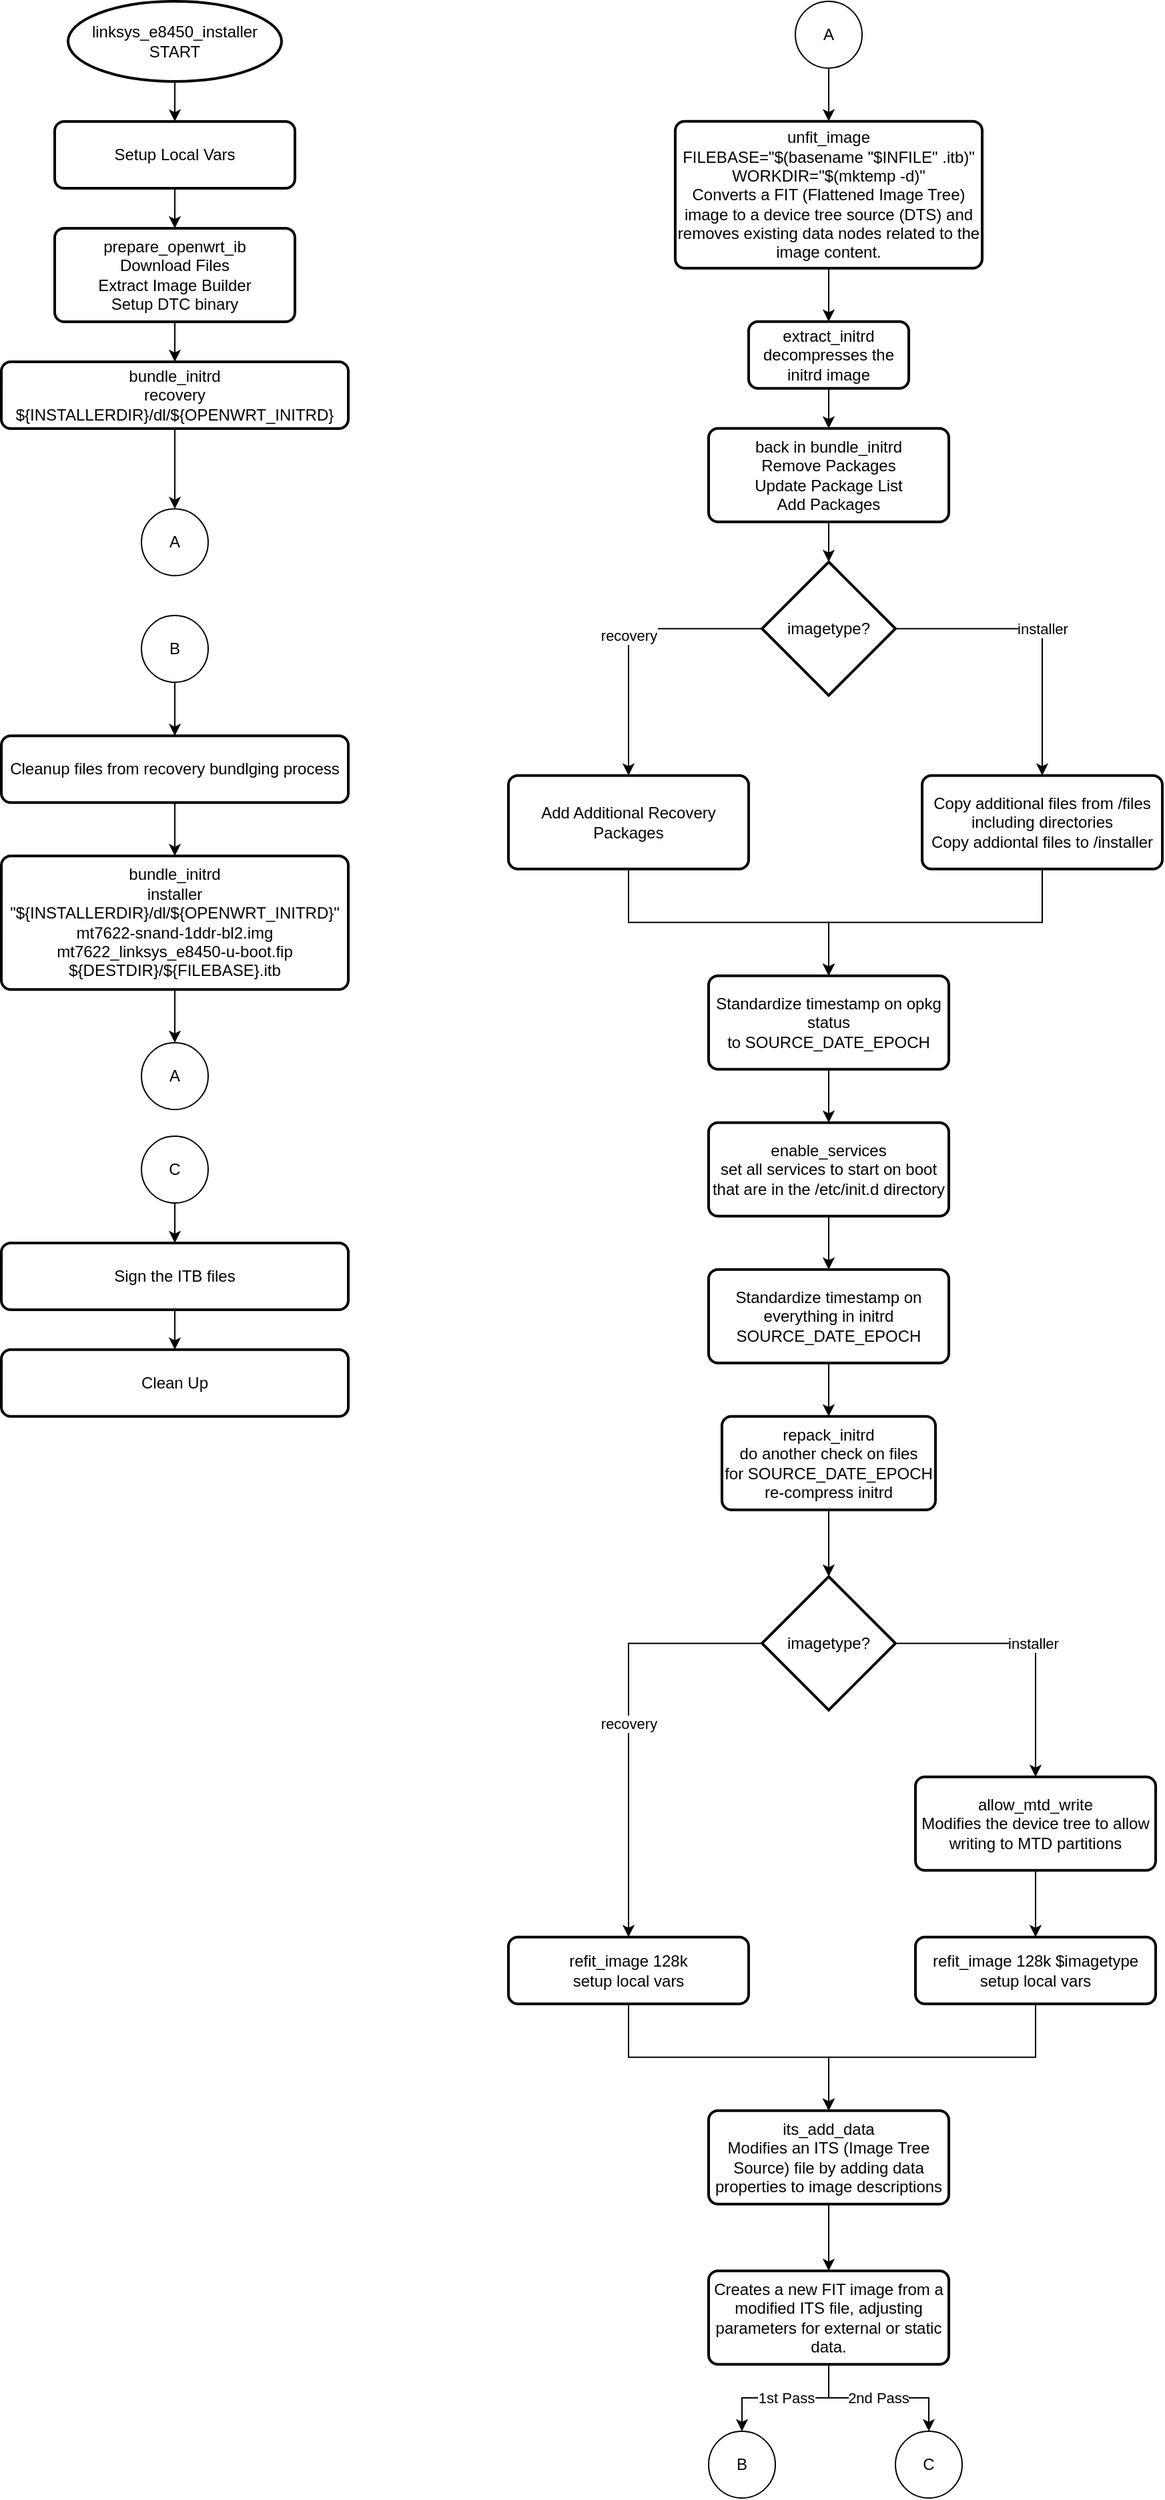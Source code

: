 <mxfile version="22.0.8" type="github">
  <diagram name="Page-1" id="74e2e168-ea6b-b213-b513-2b3c1d86103e">
    <mxGraphModel dx="1810" dy="395" grid="1" gridSize="10" guides="1" tooltips="1" connect="1" arrows="1" fold="1" page="1" pageScale="1" pageWidth="1100" pageHeight="850" background="none" math="0" shadow="0">
      <root>
        <mxCell id="0" />
        <mxCell id="1" parent="0" />
        <mxCell id="E1_FhYV8x5bMA8bJBCid-72" style="edgeStyle=orthogonalEdgeStyle;rounded=0;orthogonalLoop=1;jettySize=auto;html=1;entryX=0.5;entryY=0;entryDx=0;entryDy=0;" parent="1" source="E1_FhYV8x5bMA8bJBCid-14" target="E1_FhYV8x5bMA8bJBCid-15" edge="1">
          <mxGeometry relative="1" as="geometry" />
        </mxCell>
        <mxCell id="E1_FhYV8x5bMA8bJBCid-14" value="linksys_e8450_installer&lt;br&gt;START" style="strokeWidth=2;html=1;shape=mxgraph.flowchart.start_1;whiteSpace=wrap;" parent="1" vertex="1">
          <mxGeometry x="-940" y="400" width="160" height="60" as="geometry" />
        </mxCell>
        <mxCell id="E1_FhYV8x5bMA8bJBCid-73" style="edgeStyle=orthogonalEdgeStyle;rounded=0;orthogonalLoop=1;jettySize=auto;html=1;" parent="1" source="E1_FhYV8x5bMA8bJBCid-15" target="E1_FhYV8x5bMA8bJBCid-16" edge="1">
          <mxGeometry relative="1" as="geometry" />
        </mxCell>
        <mxCell id="E1_FhYV8x5bMA8bJBCid-15" value="Setup Local Vars" style="rounded=1;whiteSpace=wrap;html=1;absoluteArcSize=1;arcSize=14;strokeWidth=2;" parent="1" vertex="1">
          <mxGeometry x="-950" y="490" width="180" height="50" as="geometry" />
        </mxCell>
        <mxCell id="E1_FhYV8x5bMA8bJBCid-75" style="edgeStyle=orthogonalEdgeStyle;rounded=0;orthogonalLoop=1;jettySize=auto;html=1;entryX=0.5;entryY=0;entryDx=0;entryDy=0;" parent="1" source="E1_FhYV8x5bMA8bJBCid-16" target="E1_FhYV8x5bMA8bJBCid-17" edge="1">
          <mxGeometry relative="1" as="geometry" />
        </mxCell>
        <mxCell id="E1_FhYV8x5bMA8bJBCid-16" value="prepare_openwrt_ib&lt;br&gt;Download Files&lt;br&gt;Extract Image Builder&lt;br&gt;Setup DTC binary" style="rounded=1;whiteSpace=wrap;html=1;absoluteArcSize=1;arcSize=14;strokeWidth=2;" parent="1" vertex="1">
          <mxGeometry x="-950" y="570" width="180" height="70" as="geometry" />
        </mxCell>
        <mxCell id="-jKoFl23DrQn0BjI9gvW-2" style="edgeStyle=orthogonalEdgeStyle;rounded=0;orthogonalLoop=1;jettySize=auto;html=1;entryX=0.5;entryY=0;entryDx=0;entryDy=0;" edge="1" parent="1" source="E1_FhYV8x5bMA8bJBCid-17" target="-jKoFl23DrQn0BjI9gvW-1">
          <mxGeometry relative="1" as="geometry" />
        </mxCell>
        <mxCell id="E1_FhYV8x5bMA8bJBCid-17" value="bundle_initrd&lt;br&gt;recovery&lt;br&gt;${INSTALLERDIR}/dl/${OPENWRT_INITRD}" style="rounded=1;whiteSpace=wrap;html=1;absoluteArcSize=1;arcSize=14;strokeWidth=2;" parent="1" vertex="1">
          <mxGeometry x="-990" y="670" width="260" height="50" as="geometry" />
        </mxCell>
        <mxCell id="E1_FhYV8x5bMA8bJBCid-53" style="edgeStyle=orthogonalEdgeStyle;rounded=0;orthogonalLoop=1;jettySize=auto;html=1;" parent="1" source="E1_FhYV8x5bMA8bJBCid-35" target="E1_FhYV8x5bMA8bJBCid-36" edge="1">
          <mxGeometry relative="1" as="geometry" />
        </mxCell>
        <mxCell id="E1_FhYV8x5bMA8bJBCid-35" value="extract_initrd&lt;br&gt;decompresses the initrd image" style="rounded=1;whiteSpace=wrap;html=1;absoluteArcSize=1;arcSize=14;strokeWidth=2;" parent="1" vertex="1">
          <mxGeometry x="-430" y="639.86" width="120" height="50" as="geometry" />
        </mxCell>
        <mxCell id="E1_FhYV8x5bMA8bJBCid-54" style="edgeStyle=orthogonalEdgeStyle;rounded=0;orthogonalLoop=1;jettySize=auto;html=1;entryX=0.5;entryY=0;entryDx=0;entryDy=0;entryPerimeter=0;" parent="1" source="E1_FhYV8x5bMA8bJBCid-36" target="E1_FhYV8x5bMA8bJBCid-39" edge="1">
          <mxGeometry relative="1" as="geometry" />
        </mxCell>
        <mxCell id="E1_FhYV8x5bMA8bJBCid-36" value="back in bundle_initrd&lt;br&gt;Remove Packages&lt;br&gt;Update Package List&lt;br&gt;Add Packages" style="rounded=1;whiteSpace=wrap;html=1;absoluteArcSize=1;arcSize=14;strokeWidth=2;" parent="1" vertex="1">
          <mxGeometry x="-460" y="719.86" width="180" height="70" as="geometry" />
        </mxCell>
        <mxCell id="E1_FhYV8x5bMA8bJBCid-37" value="recovery" style="edgeStyle=orthogonalEdgeStyle;rounded=0;orthogonalLoop=1;jettySize=auto;html=1;" parent="1" source="E1_FhYV8x5bMA8bJBCid-39" target="E1_FhYV8x5bMA8bJBCid-40" edge="1">
          <mxGeometry relative="1" as="geometry" />
        </mxCell>
        <mxCell id="E1_FhYV8x5bMA8bJBCid-38" value="installer" style="edgeStyle=orthogonalEdgeStyle;rounded=0;orthogonalLoop=1;jettySize=auto;html=1;" parent="1" source="E1_FhYV8x5bMA8bJBCid-39" target="E1_FhYV8x5bMA8bJBCid-41" edge="1">
          <mxGeometry relative="1" as="geometry" />
        </mxCell>
        <mxCell id="E1_FhYV8x5bMA8bJBCid-39" value="imagetype?" style="strokeWidth=2;html=1;shape=mxgraph.flowchart.decision;whiteSpace=wrap;" parent="1" vertex="1">
          <mxGeometry x="-420" y="819.86" width="100" height="100" as="geometry" />
        </mxCell>
        <mxCell id="E1_FhYV8x5bMA8bJBCid-56" style="edgeStyle=orthogonalEdgeStyle;rounded=0;orthogonalLoop=1;jettySize=auto;html=1;" parent="1" source="E1_FhYV8x5bMA8bJBCid-40" target="E1_FhYV8x5bMA8bJBCid-42" edge="1">
          <mxGeometry relative="1" as="geometry" />
        </mxCell>
        <mxCell id="E1_FhYV8x5bMA8bJBCid-40" value="Add Additional Recovery Packages" style="rounded=1;whiteSpace=wrap;html=1;absoluteArcSize=1;arcSize=14;strokeWidth=2;" parent="1" vertex="1">
          <mxGeometry x="-610" y="979.86" width="180" height="70" as="geometry" />
        </mxCell>
        <mxCell id="E1_FhYV8x5bMA8bJBCid-55" style="edgeStyle=orthogonalEdgeStyle;rounded=0;orthogonalLoop=1;jettySize=auto;html=1;" parent="1" source="E1_FhYV8x5bMA8bJBCid-41" target="E1_FhYV8x5bMA8bJBCid-42" edge="1">
          <mxGeometry relative="1" as="geometry" />
        </mxCell>
        <mxCell id="E1_FhYV8x5bMA8bJBCid-41" value="Copy additional files from /files including directories&lt;br&gt;Copy addiontal files to /installer" style="rounded=1;whiteSpace=wrap;html=1;absoluteArcSize=1;arcSize=14;strokeWidth=2;" parent="1" vertex="1">
          <mxGeometry x="-300" y="979.86" width="180" height="70" as="geometry" />
        </mxCell>
        <mxCell id="E1_FhYV8x5bMA8bJBCid-57" style="edgeStyle=orthogonalEdgeStyle;rounded=0;orthogonalLoop=1;jettySize=auto;html=1;entryX=0.5;entryY=0;entryDx=0;entryDy=0;" parent="1" source="E1_FhYV8x5bMA8bJBCid-42" target="E1_FhYV8x5bMA8bJBCid-43" edge="1">
          <mxGeometry relative="1" as="geometry" />
        </mxCell>
        <mxCell id="E1_FhYV8x5bMA8bJBCid-42" value="Standardize timestamp on opkg status to&amp;nbsp;SOURCE_DATE_EPOCH" style="rounded=1;whiteSpace=wrap;html=1;absoluteArcSize=1;arcSize=14;strokeWidth=2;" parent="1" vertex="1">
          <mxGeometry x="-460" y="1129.86" width="180" height="70" as="geometry" />
        </mxCell>
        <mxCell id="E1_FhYV8x5bMA8bJBCid-58" style="edgeStyle=orthogonalEdgeStyle;rounded=0;orthogonalLoop=1;jettySize=auto;html=1;entryX=0.5;entryY=0;entryDx=0;entryDy=0;" parent="1" source="E1_FhYV8x5bMA8bJBCid-43" target="E1_FhYV8x5bMA8bJBCid-44" edge="1">
          <mxGeometry relative="1" as="geometry" />
        </mxCell>
        <mxCell id="E1_FhYV8x5bMA8bJBCid-43" value="enable_services&lt;br&gt;set all services to start on boot that are in the /etc/init.d directory" style="rounded=1;whiteSpace=wrap;html=1;absoluteArcSize=1;arcSize=14;strokeWidth=2;" parent="1" vertex="1">
          <mxGeometry x="-460" y="1239.86" width="180" height="70" as="geometry" />
        </mxCell>
        <mxCell id="E1_FhYV8x5bMA8bJBCid-59" style="edgeStyle=orthogonalEdgeStyle;rounded=0;orthogonalLoop=1;jettySize=auto;html=1;entryX=0.5;entryY=0;entryDx=0;entryDy=0;" parent="1" source="E1_FhYV8x5bMA8bJBCid-44" target="E1_FhYV8x5bMA8bJBCid-45" edge="1">
          <mxGeometry relative="1" as="geometry" />
        </mxCell>
        <mxCell id="E1_FhYV8x5bMA8bJBCid-44" value="Standardize timestamp on everything in initrd&lt;br&gt;SOURCE_DATE_EPOCH" style="rounded=1;whiteSpace=wrap;html=1;absoluteArcSize=1;arcSize=14;strokeWidth=2;" parent="1" vertex="1">
          <mxGeometry x="-460" y="1349.86" width="180" height="70" as="geometry" />
        </mxCell>
        <mxCell id="E1_FhYV8x5bMA8bJBCid-60" style="edgeStyle=orthogonalEdgeStyle;rounded=0;orthogonalLoop=1;jettySize=auto;html=1;entryX=0.5;entryY=0;entryDx=0;entryDy=0;entryPerimeter=0;" parent="1" source="E1_FhYV8x5bMA8bJBCid-45" target="E1_FhYV8x5bMA8bJBCid-48" edge="1">
          <mxGeometry relative="1" as="geometry" />
        </mxCell>
        <mxCell id="E1_FhYV8x5bMA8bJBCid-45" value="repack_initrd&lt;br&gt;do another check on files for&amp;nbsp;SOURCE_DATE_EPOCH&lt;br&gt;re-compress initrd" style="rounded=1;whiteSpace=wrap;html=1;absoluteArcSize=1;arcSize=14;strokeWidth=2;" parent="1" vertex="1">
          <mxGeometry x="-450" y="1459.86" width="160" height="70" as="geometry" />
        </mxCell>
        <mxCell id="E1_FhYV8x5bMA8bJBCid-46" value="recovery" style="edgeStyle=orthogonalEdgeStyle;rounded=0;orthogonalLoop=1;jettySize=auto;html=1;entryX=0.5;entryY=0;entryDx=0;entryDy=0;" parent="1" source="E1_FhYV8x5bMA8bJBCid-48" target="E1_FhYV8x5bMA8bJBCid-49" edge="1">
          <mxGeometry relative="1" as="geometry" />
        </mxCell>
        <mxCell id="E1_FhYV8x5bMA8bJBCid-47" value="installer" style="edgeStyle=orthogonalEdgeStyle;rounded=0;orthogonalLoop=1;jettySize=auto;html=1;entryX=0.5;entryY=0;entryDx=0;entryDy=0;" parent="1" source="E1_FhYV8x5bMA8bJBCid-48" target="E1_FhYV8x5bMA8bJBCid-50" edge="1">
          <mxGeometry relative="1" as="geometry" />
        </mxCell>
        <mxCell id="E1_FhYV8x5bMA8bJBCid-48" value="imagetype?" style="strokeWidth=2;html=1;shape=mxgraph.flowchart.decision;whiteSpace=wrap;" parent="1" vertex="1">
          <mxGeometry x="-420" y="1579.86" width="100" height="100" as="geometry" />
        </mxCell>
        <mxCell id="E1_FhYV8x5bMA8bJBCid-64" style="edgeStyle=orthogonalEdgeStyle;rounded=0;orthogonalLoop=1;jettySize=auto;html=1;entryX=0.5;entryY=0;entryDx=0;entryDy=0;" parent="1" source="E1_FhYV8x5bMA8bJBCid-49" target="E1_FhYV8x5bMA8bJBCid-62" edge="1">
          <mxGeometry relative="1" as="geometry" />
        </mxCell>
        <mxCell id="E1_FhYV8x5bMA8bJBCid-49" value="refit_image 128k&lt;br&gt;setup local vars" style="rounded=1;whiteSpace=wrap;html=1;absoluteArcSize=1;arcSize=14;strokeWidth=2;" parent="1" vertex="1">
          <mxGeometry x="-610" y="1849.86" width="180" height="50" as="geometry" />
        </mxCell>
        <mxCell id="E1_FhYV8x5bMA8bJBCid-61" style="edgeStyle=orthogonalEdgeStyle;rounded=0;orthogonalLoop=1;jettySize=auto;html=1;entryX=0.5;entryY=0;entryDx=0;entryDy=0;" parent="1" source="E1_FhYV8x5bMA8bJBCid-50" target="E1_FhYV8x5bMA8bJBCid-51" edge="1">
          <mxGeometry relative="1" as="geometry" />
        </mxCell>
        <mxCell id="E1_FhYV8x5bMA8bJBCid-50" value="allow_mtd_write&lt;br&gt;Modifies the device tree to allow writing to MTD partitions" style="rounded=1;whiteSpace=wrap;html=1;absoluteArcSize=1;arcSize=14;strokeWidth=2;" parent="1" vertex="1">
          <mxGeometry x="-305" y="1729.86" width="180" height="70" as="geometry" />
        </mxCell>
        <mxCell id="E1_FhYV8x5bMA8bJBCid-63" style="edgeStyle=orthogonalEdgeStyle;rounded=0;orthogonalLoop=1;jettySize=auto;html=1;entryX=0.5;entryY=0;entryDx=0;entryDy=0;" parent="1" source="E1_FhYV8x5bMA8bJBCid-51" target="E1_FhYV8x5bMA8bJBCid-62" edge="1">
          <mxGeometry relative="1" as="geometry" />
        </mxCell>
        <mxCell id="E1_FhYV8x5bMA8bJBCid-51" value="refit_image 128k $imagetype&lt;br&gt;setup local vars" style="rounded=1;whiteSpace=wrap;html=1;absoluteArcSize=1;arcSize=14;strokeWidth=2;" parent="1" vertex="1">
          <mxGeometry x="-305" y="1849.86" width="180" height="50" as="geometry" />
        </mxCell>
        <mxCell id="E1_FhYV8x5bMA8bJBCid-66" style="edgeStyle=orthogonalEdgeStyle;rounded=0;orthogonalLoop=1;jettySize=auto;html=1;entryX=0.5;entryY=0;entryDx=0;entryDy=0;" parent="1" source="E1_FhYV8x5bMA8bJBCid-62" target="E1_FhYV8x5bMA8bJBCid-65" edge="1">
          <mxGeometry relative="1" as="geometry" />
        </mxCell>
        <mxCell id="E1_FhYV8x5bMA8bJBCid-62" value="its_add_data&lt;br&gt;Modifies an ITS (Image Tree Source) file by adding data properties to image descriptions" style="rounded=1;whiteSpace=wrap;html=1;absoluteArcSize=1;arcSize=14;strokeWidth=2;" parent="1" vertex="1">
          <mxGeometry x="-460" y="1979.86" width="180" height="70" as="geometry" />
        </mxCell>
        <mxCell id="-jKoFl23DrQn0BjI9gvW-9" value="1st Pass" style="edgeStyle=orthogonalEdgeStyle;rounded=0;orthogonalLoop=1;jettySize=auto;html=1;entryX=0.5;entryY=0;entryDx=0;entryDy=0;" edge="1" parent="1" source="E1_FhYV8x5bMA8bJBCid-65" target="-jKoFl23DrQn0BjI9gvW-8">
          <mxGeometry relative="1" as="geometry" />
        </mxCell>
        <mxCell id="-jKoFl23DrQn0BjI9gvW-15" value="2nd Pass" style="edgeStyle=orthogonalEdgeStyle;rounded=0;orthogonalLoop=1;jettySize=auto;html=1;entryX=0.5;entryY=0;entryDx=0;entryDy=0;" edge="1" parent="1" source="E1_FhYV8x5bMA8bJBCid-65" target="-jKoFl23DrQn0BjI9gvW-14">
          <mxGeometry relative="1" as="geometry" />
        </mxCell>
        <mxCell id="E1_FhYV8x5bMA8bJBCid-65" value="Creates a new FIT image from a modified ITS file, adjusting parameters for external or static data." style="rounded=1;whiteSpace=wrap;html=1;absoluteArcSize=1;arcSize=14;strokeWidth=2;" parent="1" vertex="1">
          <mxGeometry x="-460" y="2099.86" width="180" height="70" as="geometry" />
        </mxCell>
        <mxCell id="E1_FhYV8x5bMA8bJBCid-80" style="edgeStyle=orthogonalEdgeStyle;rounded=0;orthogonalLoop=1;jettySize=auto;html=1;entryX=0.5;entryY=0;entryDx=0;entryDy=0;" parent="1" source="E1_FhYV8x5bMA8bJBCid-67" target="E1_FhYV8x5bMA8bJBCid-79" edge="1">
          <mxGeometry relative="1" as="geometry" />
        </mxCell>
        <mxCell id="E1_FhYV8x5bMA8bJBCid-67" value="Cleanup files from recovery bundlging process" style="rounded=1;whiteSpace=wrap;html=1;absoluteArcSize=1;arcSize=14;strokeWidth=2;" parent="1" vertex="1">
          <mxGeometry x="-990" y="950.14" width="260" height="50" as="geometry" />
        </mxCell>
        <mxCell id="E1_FhYV8x5bMA8bJBCid-70" style="edgeStyle=orthogonalEdgeStyle;rounded=0;orthogonalLoop=1;jettySize=auto;html=1;entryX=0.5;entryY=0;entryDx=0;entryDy=0;" parent="1" source="E1_FhYV8x5bMA8bJBCid-69" target="E1_FhYV8x5bMA8bJBCid-35" edge="1">
          <mxGeometry relative="1" as="geometry" />
        </mxCell>
        <mxCell id="E1_FhYV8x5bMA8bJBCid-69" value="unfit_image&lt;br&gt;FILEBASE=&quot;$(basename &quot;$INFILE&quot; .itb)&quot;&lt;br&gt;WORKDIR=&quot;$(mktemp -d)&quot;&lt;br&gt;Converts a FIT (Flattened Image Tree) image to a device tree source (DTS) and removes existing data nodes related to the image content." style="rounded=1;whiteSpace=wrap;html=1;absoluteArcSize=1;arcSize=14;strokeWidth=2;" parent="1" vertex="1">
          <mxGeometry x="-485" y="489.86" width="230" height="110" as="geometry" />
        </mxCell>
        <mxCell id="-jKoFl23DrQn0BjI9gvW-11" style="edgeStyle=orthogonalEdgeStyle;rounded=0;orthogonalLoop=1;jettySize=auto;html=1;entryX=0.5;entryY=0;entryDx=0;entryDy=0;" edge="1" parent="1" source="E1_FhYV8x5bMA8bJBCid-79" target="-jKoFl23DrQn0BjI9gvW-10">
          <mxGeometry relative="1" as="geometry" />
        </mxCell>
        <mxCell id="E1_FhYV8x5bMA8bJBCid-79" value="bundle_initrd&lt;br&gt;installer &quot;${INSTALLERDIR}/dl/${OPENWRT_INITRD}&quot;&lt;br&gt;mt7622-snand-1ddr-bl2.img&lt;br&gt;mt7622_linksys_e8450-u-boot.fip&lt;br&gt;${DESTDIR}/${FILEBASE}.itb" style="rounded=1;whiteSpace=wrap;html=1;absoluteArcSize=1;arcSize=14;strokeWidth=2;" parent="1" vertex="1">
          <mxGeometry x="-990" y="1040.14" width="260" height="100" as="geometry" />
        </mxCell>
        <mxCell id="E1_FhYV8x5bMA8bJBCid-85" style="edgeStyle=orthogonalEdgeStyle;rounded=0;orthogonalLoop=1;jettySize=auto;html=1;entryX=0.5;entryY=0;entryDx=0;entryDy=0;" parent="1" source="E1_FhYV8x5bMA8bJBCid-82" target="E1_FhYV8x5bMA8bJBCid-84" edge="1">
          <mxGeometry relative="1" as="geometry" />
        </mxCell>
        <mxCell id="E1_FhYV8x5bMA8bJBCid-82" value="Sign the ITB files" style="rounded=1;whiteSpace=wrap;html=1;absoluteArcSize=1;arcSize=14;strokeWidth=2;" parent="1" vertex="1">
          <mxGeometry x="-990" y="1330" width="260" height="50" as="geometry" />
        </mxCell>
        <mxCell id="E1_FhYV8x5bMA8bJBCid-84" value="Clean Up" style="rounded=1;whiteSpace=wrap;html=1;absoluteArcSize=1;arcSize=14;strokeWidth=2;" parent="1" vertex="1">
          <mxGeometry x="-990" y="1409.86" width="260" height="50" as="geometry" />
        </mxCell>
        <mxCell id="-jKoFl23DrQn0BjI9gvW-1" value="A" style="ellipse;whiteSpace=wrap;html=1;aspect=fixed;" vertex="1" parent="1">
          <mxGeometry x="-885" y="780.14" width="50" height="50" as="geometry" />
        </mxCell>
        <mxCell id="-jKoFl23DrQn0BjI9gvW-4" style="edgeStyle=orthogonalEdgeStyle;rounded=0;orthogonalLoop=1;jettySize=auto;html=1;entryX=0.5;entryY=0;entryDx=0;entryDy=0;" edge="1" parent="1" source="-jKoFl23DrQn0BjI9gvW-3" target="E1_FhYV8x5bMA8bJBCid-69">
          <mxGeometry relative="1" as="geometry" />
        </mxCell>
        <mxCell id="-jKoFl23DrQn0BjI9gvW-3" value="A" style="ellipse;whiteSpace=wrap;html=1;aspect=fixed;" vertex="1" parent="1">
          <mxGeometry x="-395" y="400" width="50" height="50" as="geometry" />
        </mxCell>
        <mxCell id="-jKoFl23DrQn0BjI9gvW-7" style="edgeStyle=orthogonalEdgeStyle;rounded=0;orthogonalLoop=1;jettySize=auto;html=1;entryX=0.5;entryY=0;entryDx=0;entryDy=0;" edge="1" parent="1" source="-jKoFl23DrQn0BjI9gvW-6" target="E1_FhYV8x5bMA8bJBCid-67">
          <mxGeometry relative="1" as="geometry" />
        </mxCell>
        <mxCell id="-jKoFl23DrQn0BjI9gvW-6" value="B" style="ellipse;whiteSpace=wrap;html=1;aspect=fixed;" vertex="1" parent="1">
          <mxGeometry x="-885" y="860" width="50" height="50" as="geometry" />
        </mxCell>
        <mxCell id="-jKoFl23DrQn0BjI9gvW-8" value="B" style="ellipse;whiteSpace=wrap;html=1;aspect=fixed;" vertex="1" parent="1">
          <mxGeometry x="-460" y="2220" width="50" height="50" as="geometry" />
        </mxCell>
        <mxCell id="-jKoFl23DrQn0BjI9gvW-10" value="A" style="ellipse;whiteSpace=wrap;html=1;aspect=fixed;" vertex="1" parent="1">
          <mxGeometry x="-885" y="1180" width="50" height="50" as="geometry" />
        </mxCell>
        <mxCell id="-jKoFl23DrQn0BjI9gvW-13" style="edgeStyle=orthogonalEdgeStyle;rounded=0;orthogonalLoop=1;jettySize=auto;html=1;entryX=0.5;entryY=0;entryDx=0;entryDy=0;" edge="1" parent="1" source="-jKoFl23DrQn0BjI9gvW-12" target="E1_FhYV8x5bMA8bJBCid-82">
          <mxGeometry relative="1" as="geometry" />
        </mxCell>
        <mxCell id="-jKoFl23DrQn0BjI9gvW-12" value="C" style="ellipse;whiteSpace=wrap;html=1;aspect=fixed;" vertex="1" parent="1">
          <mxGeometry x="-885" y="1250" width="50" height="50" as="geometry" />
        </mxCell>
        <mxCell id="-jKoFl23DrQn0BjI9gvW-14" value="C" style="ellipse;whiteSpace=wrap;html=1;aspect=fixed;" vertex="1" parent="1">
          <mxGeometry x="-320" y="2220" width="50" height="50" as="geometry" />
        </mxCell>
      </root>
    </mxGraphModel>
  </diagram>
</mxfile>
